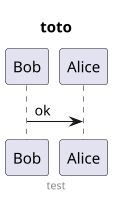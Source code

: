 {
  "sha1": "bi0ibrzt28i1uyrdw4ek9zn1s2c32b5",
  "insertion": {
    "when": "2024-05-30T20:48:22.098Z",
    "user": "plantuml@gmail.com"
  }
}
@startuml
footer this is a note
Title toto
Bob -> Alice : ok
footer test
scale 300*200
@enduml
